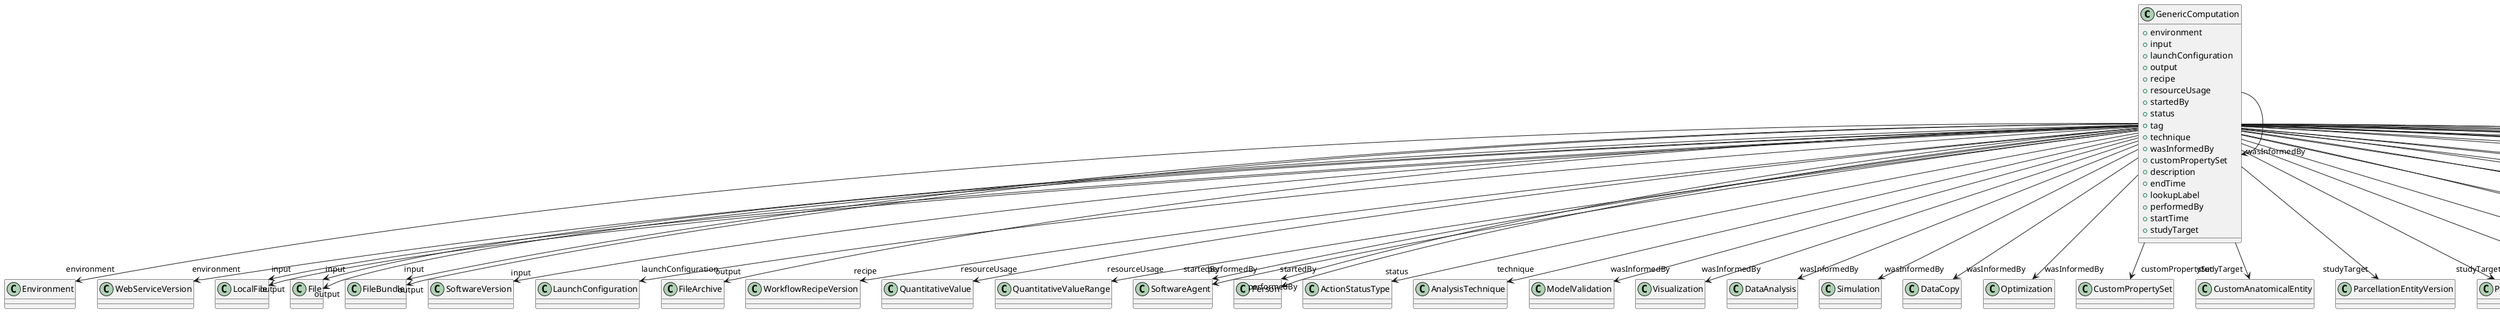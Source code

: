 @startuml
class GenericComputation {
+environment
+input
+launchConfiguration
+output
+recipe
+resourceUsage
+startedBy
+status
+tag
+technique
+wasInformedBy
+customPropertySet
+description
+endTime
+lookupLabel
+performedBy
+startTime
+studyTarget

}
GenericComputation -d-> "environment" Environment
GenericComputation -d-> "environment" WebServiceVersion
GenericComputation -d-> "input" LocalFile
GenericComputation -d-> "input" File
GenericComputation -d-> "input" FileBundle
GenericComputation -d-> "input" SoftwareVersion
GenericComputation -d-> "launchConfiguration" LaunchConfiguration
GenericComputation -d-> "output" LocalFile
GenericComputation -d-> "output" File
GenericComputation -d-> "output" FileArchive
GenericComputation -d-> "output" FileBundle
GenericComputation -d-> "recipe" WorkflowRecipeVersion
GenericComputation -d-> "resourceUsage" QuantitativeValue
GenericComputation -d-> "resourceUsage" QuantitativeValueRange
GenericComputation -d-> "startedBy" SoftwareAgent
GenericComputation -d-> "startedBy" Person
GenericComputation -d-> "status" ActionStatusType
GenericComputation -d-> "technique" AnalysisTechnique
GenericComputation -d-> "wasInformedBy" ModelValidation
GenericComputation -d-> "wasInformedBy" Visualization
GenericComputation -d-> "wasInformedBy" DataAnalysis
GenericComputation -d-> "wasInformedBy" GenericComputation
GenericComputation -d-> "wasInformedBy" Simulation
GenericComputation -d-> "wasInformedBy" DataCopy
GenericComputation -d-> "wasInformedBy" Optimization
GenericComputation -d-> "customPropertySet" CustomPropertySet
GenericComputation -d-> "performedBy" SoftwareAgent
GenericComputation -d-> "performedBy" Person
GenericComputation -d-> "studyTarget" CustomAnatomicalEntity
GenericComputation -d-> "studyTarget" ParcellationEntityVersion
GenericComputation -d-> "studyTarget" ParcellationEntity
GenericComputation -d-> "studyTarget" OrganismSubstance
GenericComputation -d-> "studyTarget" SubcellularEntity
GenericComputation -d-> "studyTarget" Species
GenericComputation -d-> "studyTarget" OrganismSystem
GenericComputation -d-> "studyTarget" CellType
GenericComputation -d-> "studyTarget" Organ
GenericComputation -d-> "studyTarget" AuditoryStimulusType
GenericComputation -d-> "studyTarget" CellCultureType
GenericComputation -d-> "studyTarget" MolecularEntity
GenericComputation -d-> "studyTarget" TactileStimulusType
GenericComputation -d-> "studyTarget" BreedingType
GenericComputation -d-> "studyTarget" Disease
GenericComputation -d-> "studyTarget" Handedness
GenericComputation -d-> "studyTarget" UBERONParcellation
GenericComputation -d-> "studyTarget" GeneticStrainType
GenericComputation -d-> "studyTarget" DiseaseModel
GenericComputation -d-> "studyTarget" GustatoryStimulusType
GenericComputation -d-> "studyTarget" BiologicalOrder
GenericComputation -d-> "studyTarget" ElectricalStimulusType
GenericComputation -d-> "studyTarget" OpticalStimulusType
GenericComputation -d-> "studyTarget" VisualStimulusType
GenericComputation -d-> "studyTarget" TermSuggestion
GenericComputation -d-> "studyTarget" OlfactoryStimulusType
GenericComputation -d-> "studyTarget" BiologicalSex

@enduml